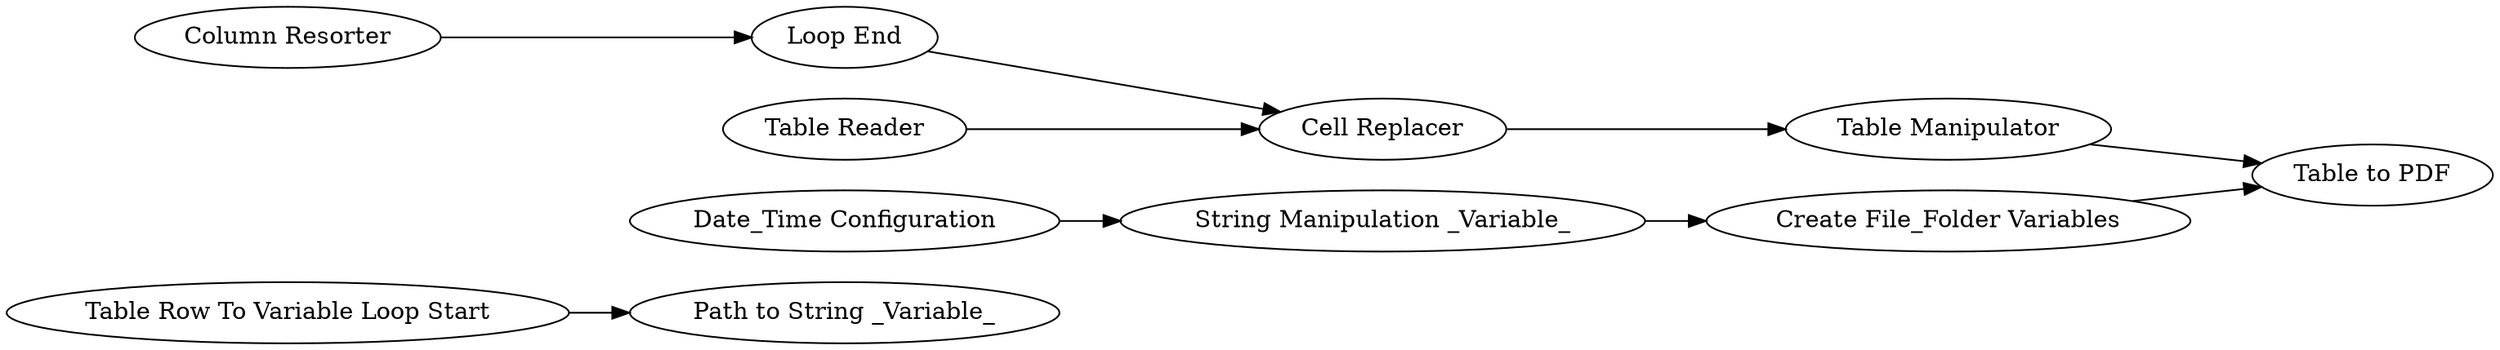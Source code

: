 digraph {
	2393 -> 2403
	2404 -> 2399
	12 -> 14
	2388 -> 2387
	2389 -> 4
	2387 -> 2389
	13 -> 4
	14 -> 13
	2399 -> 2387
	13 [label="Create File_Folder Variables"]
	2389 [label="Table Manipulator"]
	2403 [label="Path to String _Variable_"]
	2404 [label="Column Resorter"]
	2399 [label="Loop End"]
	4 [label="Table to PDF"]
	2393 [label="Table Row To Variable Loop Start"]
	2388 [label="Table Reader"]
	14 [label="String Manipulation _Variable_"]
	12 [label="Date_Time Configuration"]
	2387 [label="Cell Replacer"]
	rankdir=LR
}
